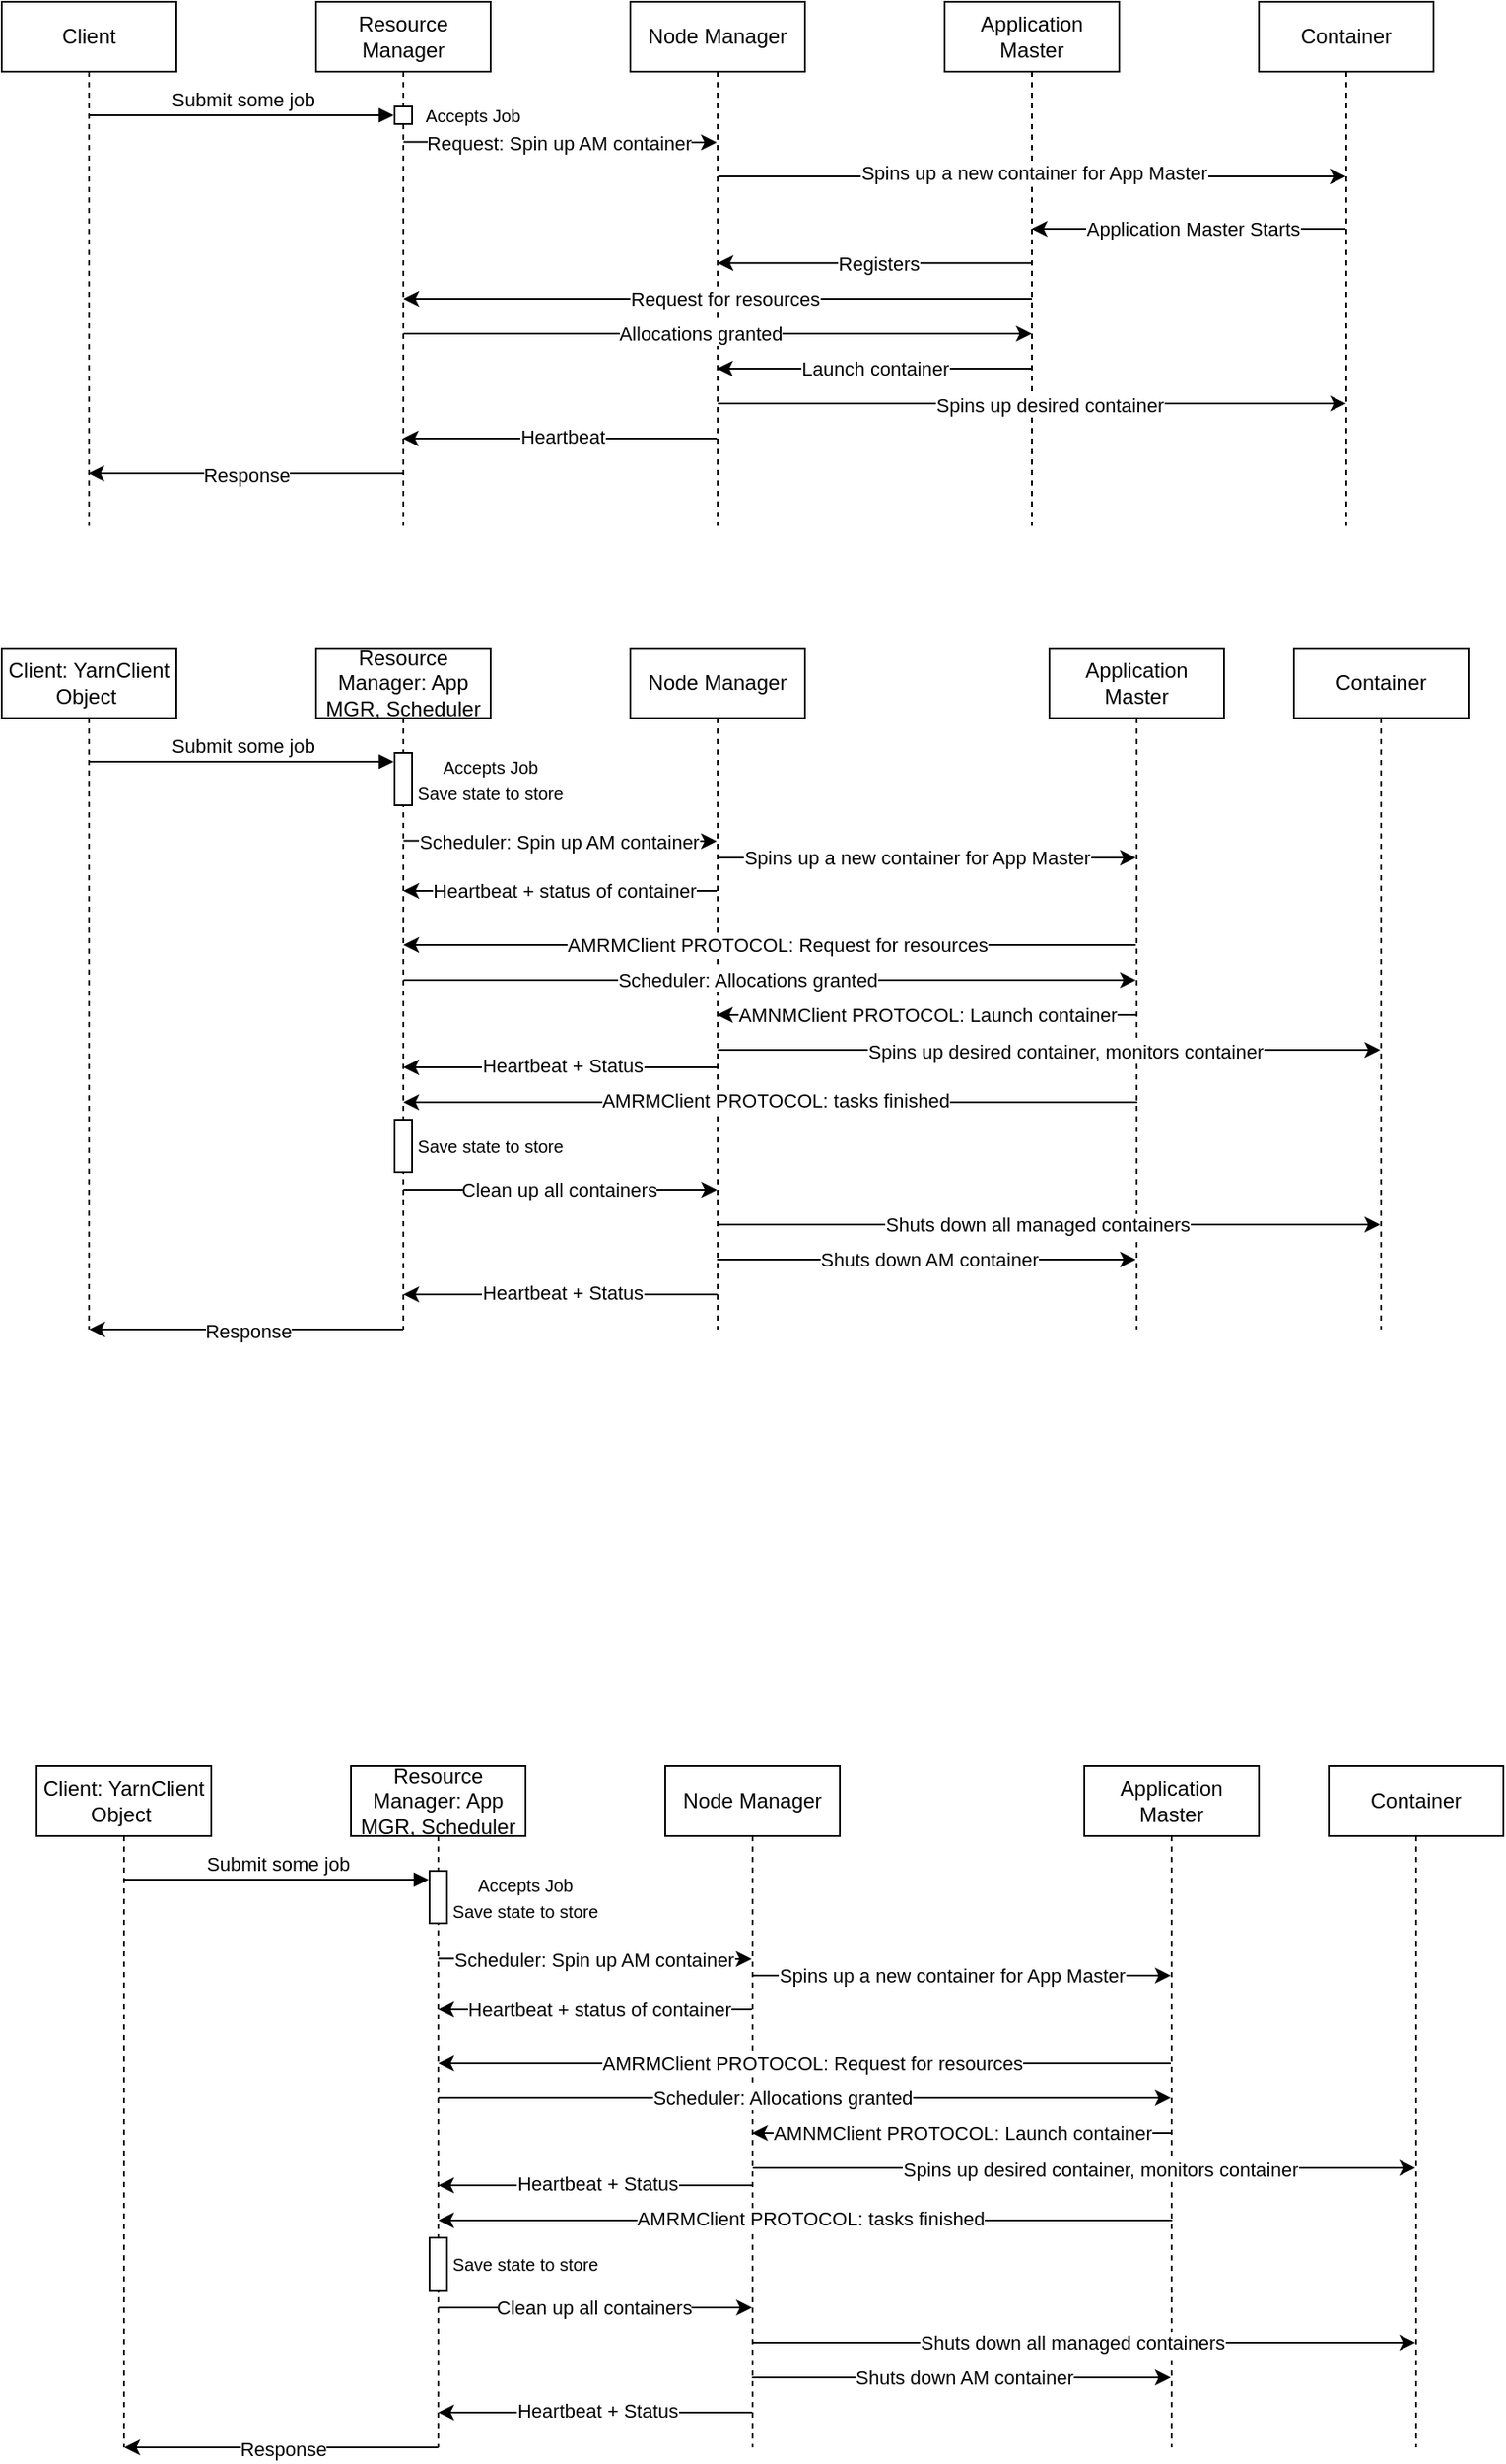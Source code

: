 <mxfile version="28.2.7">
  <diagram name="Page-1" id="2YBvvXClWsGukQMizWep">
    <mxGraphModel dx="1043" dy="570" grid="1" gridSize="10" guides="1" tooltips="1" connect="1" arrows="1" fold="1" page="1" pageScale="1" pageWidth="850" pageHeight="1100" math="0" shadow="0">
      <root>
        <mxCell id="0" />
        <mxCell id="1" parent="0" />
        <mxCell id="aM9ryv3xv72pqoxQDRHE-1" value="Client" style="shape=umlLifeline;perimeter=lifelinePerimeter;whiteSpace=wrap;html=1;container=0;dropTarget=0;collapsible=0;recursiveResize=0;outlineConnect=0;portConstraint=eastwest;newEdgeStyle={&quot;edgeStyle&quot;:&quot;elbowEdgeStyle&quot;,&quot;elbow&quot;:&quot;vertical&quot;,&quot;curved&quot;:0,&quot;rounded&quot;:0};" parent="1" vertex="1">
          <mxGeometry x="40" y="40" width="100" height="300" as="geometry" />
        </mxCell>
        <mxCell id="VqADdDXQai8sFb-qJX45-3" value="" style="edgeStyle=elbowEdgeStyle;rounded=0;orthogonalLoop=1;jettySize=auto;html=1;elbow=vertical;curved=0;" parent="1" edge="1">
          <mxGeometry relative="1" as="geometry">
            <mxPoint x="270.1" y="120.28" as="sourcePoint" />
            <mxPoint x="449.5" y="120.28" as="targetPoint" />
          </mxGeometry>
        </mxCell>
        <mxCell id="VqADdDXQai8sFb-qJX45-9" value="Request: Spin up AM container" style="edgeLabel;html=1;align=center;verticalAlign=middle;resizable=0;points=[];" parent="VqADdDXQai8sFb-qJX45-3" vertex="1" connectable="0">
          <mxGeometry x="-0.017" y="3" relative="1" as="geometry">
            <mxPoint y="3" as="offset" />
          </mxGeometry>
        </mxCell>
        <mxCell id="aM9ryv3xv72pqoxQDRHE-5" value="Resource Manager" style="shape=umlLifeline;perimeter=lifelinePerimeter;whiteSpace=wrap;html=1;container=0;dropTarget=0;collapsible=0;recursiveResize=0;outlineConnect=0;portConstraint=eastwest;newEdgeStyle={&quot;edgeStyle&quot;:&quot;elbowEdgeStyle&quot;,&quot;elbow&quot;:&quot;vertical&quot;,&quot;curved&quot;:0,&quot;rounded&quot;:0};" parent="1" vertex="1">
          <mxGeometry x="220" y="40" width="100" height="300" as="geometry" />
        </mxCell>
        <mxCell id="aM9ryv3xv72pqoxQDRHE-2" value="" style="html=1;points=[];perimeter=orthogonalPerimeter;outlineConnect=0;targetShapes=umlLifeline;portConstraint=eastwest;newEdgeStyle={&quot;edgeStyle&quot;:&quot;elbowEdgeStyle&quot;,&quot;elbow&quot;:&quot;vertical&quot;,&quot;curved&quot;:0,&quot;rounded&quot;:0};" parent="aM9ryv3xv72pqoxQDRHE-5" vertex="1">
          <mxGeometry x="45" y="60" width="10" height="10" as="geometry" />
        </mxCell>
        <mxCell id="VqADdDXQai8sFb-qJX45-1" value="Node Manager" style="shape=umlLifeline;perimeter=lifelinePerimeter;whiteSpace=wrap;html=1;container=0;dropTarget=0;collapsible=0;recursiveResize=0;outlineConnect=0;portConstraint=eastwest;newEdgeStyle={&quot;edgeStyle&quot;:&quot;elbowEdgeStyle&quot;,&quot;elbow&quot;:&quot;vertical&quot;,&quot;curved&quot;:0,&quot;rounded&quot;:0};" parent="1" vertex="1">
          <mxGeometry x="400" y="40" width="100" height="300" as="geometry" />
        </mxCell>
        <mxCell id="VqADdDXQai8sFb-qJX45-4" value="Application Master" style="shape=umlLifeline;perimeter=lifelinePerimeter;whiteSpace=wrap;html=1;container=0;dropTarget=0;collapsible=0;recursiveResize=0;outlineConnect=0;portConstraint=eastwest;newEdgeStyle={&quot;edgeStyle&quot;:&quot;elbowEdgeStyle&quot;,&quot;elbow&quot;:&quot;vertical&quot;,&quot;curved&quot;:0,&quot;rounded&quot;:0};" parent="1" vertex="1">
          <mxGeometry x="580" y="40" width="100" height="300" as="geometry" />
        </mxCell>
        <mxCell id="VqADdDXQai8sFb-qJX45-6" value="Container" style="shape=umlLifeline;perimeter=lifelinePerimeter;whiteSpace=wrap;html=1;container=0;dropTarget=0;collapsible=0;recursiveResize=0;outlineConnect=0;portConstraint=eastwest;newEdgeStyle={&quot;edgeStyle&quot;:&quot;elbowEdgeStyle&quot;,&quot;elbow&quot;:&quot;vertical&quot;,&quot;curved&quot;:0,&quot;rounded&quot;:0};" parent="1" vertex="1">
          <mxGeometry x="760" y="40" width="100" height="300" as="geometry" />
        </mxCell>
        <mxCell id="VqADdDXQai8sFb-qJX45-10" value="" style="edgeStyle=elbowEdgeStyle;rounded=0;orthogonalLoop=1;jettySize=auto;html=1;elbow=vertical;curved=0;" parent="1" edge="1">
          <mxGeometry relative="1" as="geometry">
            <mxPoint x="450.3" y="140" as="sourcePoint" />
            <mxPoint x="809.7" y="140" as="targetPoint" />
          </mxGeometry>
        </mxCell>
        <mxCell id="VqADdDXQai8sFb-qJX45-13" value="Spins up a new container for App Master" style="edgeLabel;html=1;align=center;verticalAlign=middle;resizable=0;points=[];" parent="VqADdDXQai8sFb-qJX45-10" vertex="1" connectable="0">
          <mxGeometry x="-0.12" y="2" relative="1" as="geometry">
            <mxPoint x="22" as="offset" />
          </mxGeometry>
        </mxCell>
        <mxCell id="aM9ryv3xv72pqoxQDRHE-7" value="Submit some job" style="html=1;verticalAlign=bottom;endArrow=block;edgeStyle=elbowEdgeStyle;elbow=vertical;curved=0;rounded=0;" parent="1" edge="1">
          <mxGeometry relative="1" as="geometry">
            <mxPoint x="90" y="105" as="sourcePoint" />
            <Array as="points">
              <mxPoint x="175" y="105" />
            </Array>
            <mxPoint x="264.5" y="105" as="targetPoint" />
            <mxPoint as="offset" />
          </mxGeometry>
        </mxCell>
        <mxCell id="VqADdDXQai8sFb-qJX45-12" value="&lt;font style=&quot;font-size: 10px;&quot;&gt;Accepts Job&lt;/font&gt;" style="text;html=1;align=center;verticalAlign=middle;whiteSpace=wrap;rounded=0;" parent="1" vertex="1">
          <mxGeometry x="280" y="90" width="60" height="30" as="geometry" />
        </mxCell>
        <mxCell id="VqADdDXQai8sFb-qJX45-14" value="" style="endArrow=classic;html=1;rounded=0;" parent="1" edge="1">
          <mxGeometry width="50" height="50" relative="1" as="geometry">
            <mxPoint x="809.5" y="170" as="sourcePoint" />
            <mxPoint x="629.81" y="170" as="targetPoint" />
          </mxGeometry>
        </mxCell>
        <mxCell id="VqADdDXQai8sFb-qJX45-16" value="Application Master Starts" style="edgeLabel;html=1;align=center;verticalAlign=middle;resizable=0;points=[];" parent="VqADdDXQai8sFb-qJX45-14" vertex="1" connectable="0">
          <mxGeometry x="-0.021" relative="1" as="geometry">
            <mxPoint as="offset" />
          </mxGeometry>
        </mxCell>
        <mxCell id="VqADdDXQai8sFb-qJX45-17" value="" style="endArrow=classic;html=1;rounded=0;" parent="1" edge="1">
          <mxGeometry width="50" height="50" relative="1" as="geometry">
            <mxPoint x="630.01" y="210" as="sourcePoint" />
            <mxPoint x="269.987" y="210" as="targetPoint" />
            <Array as="points">
              <mxPoint x="540.32" y="210" />
            </Array>
          </mxGeometry>
        </mxCell>
        <mxCell id="VqADdDXQai8sFb-qJX45-18" value="Request for resources" style="edgeLabel;html=1;align=center;verticalAlign=middle;resizable=0;points=[];" parent="VqADdDXQai8sFb-qJX45-17" vertex="1" connectable="0">
          <mxGeometry x="-0.021" relative="1" as="geometry">
            <mxPoint as="offset" />
          </mxGeometry>
        </mxCell>
        <mxCell id="VqADdDXQai8sFb-qJX45-19" value="" style="endArrow=classic;html=1;rounded=0;" parent="1" edge="1">
          <mxGeometry width="50" height="50" relative="1" as="geometry">
            <mxPoint x="629.69" y="189.58" as="sourcePoint" />
            <mxPoint x="450" y="189.58" as="targetPoint" />
          </mxGeometry>
        </mxCell>
        <mxCell id="VqADdDXQai8sFb-qJX45-20" value="Registers" style="edgeLabel;html=1;align=center;verticalAlign=middle;resizable=0;points=[];" parent="VqADdDXQai8sFb-qJX45-19" vertex="1" connectable="0">
          <mxGeometry x="-0.021" relative="1" as="geometry">
            <mxPoint as="offset" />
          </mxGeometry>
        </mxCell>
        <mxCell id="VqADdDXQai8sFb-qJX45-22" value="" style="endArrow=classic;html=1;rounded=0;" parent="1" edge="1">
          <mxGeometry width="50" height="50" relative="1" as="geometry">
            <mxPoint x="270.087" y="230" as="sourcePoint" />
            <mxPoint x="629.92" y="230" as="targetPoint" />
          </mxGeometry>
        </mxCell>
        <mxCell id="VqADdDXQai8sFb-qJX45-23" value="Allocations granted" style="edgeLabel;html=1;align=center;verticalAlign=middle;resizable=0;points=[];" parent="VqADdDXQai8sFb-qJX45-22" vertex="1" connectable="0">
          <mxGeometry x="-0.116" y="-3" relative="1" as="geometry">
            <mxPoint x="11" y="-3" as="offset" />
          </mxGeometry>
        </mxCell>
        <mxCell id="VqADdDXQai8sFb-qJX45-24" value="" style="endArrow=classic;html=1;rounded=0;" parent="1" edge="1">
          <mxGeometry width="50" height="50" relative="1" as="geometry">
            <mxPoint x="450.15" y="270" as="sourcePoint" />
            <mxPoint x="809.84" y="270" as="targetPoint" />
          </mxGeometry>
        </mxCell>
        <mxCell id="VqADdDXQai8sFb-qJX45-25" value="Spins up desired container" style="edgeLabel;html=1;align=center;verticalAlign=middle;resizable=0;points=[];" parent="VqADdDXQai8sFb-qJX45-24" vertex="1" connectable="0">
          <mxGeometry x="-0.078" y="-1" relative="1" as="geometry">
            <mxPoint x="24" as="offset" />
          </mxGeometry>
        </mxCell>
        <mxCell id="VqADdDXQai8sFb-qJX45-26" value="" style="endArrow=classic;html=1;rounded=0;" parent="1" edge="1">
          <mxGeometry width="50" height="50" relative="1" as="geometry">
            <mxPoint x="629.5" y="250" as="sourcePoint" />
            <mxPoint x="449.667" y="250" as="targetPoint" />
          </mxGeometry>
        </mxCell>
        <mxCell id="VqADdDXQai8sFb-qJX45-27" value="Launch container" style="edgeLabel;html=1;align=center;verticalAlign=middle;resizable=0;points=[];" parent="VqADdDXQai8sFb-qJX45-26" vertex="1" connectable="0">
          <mxGeometry x="-0.001" relative="1" as="geometry">
            <mxPoint as="offset" />
          </mxGeometry>
        </mxCell>
        <mxCell id="VqADdDXQai8sFb-qJX45-28" value="" style="endArrow=classic;html=1;rounded=0;" parent="1" edge="1">
          <mxGeometry width="50" height="50" relative="1" as="geometry">
            <mxPoint x="449.5" y="290" as="sourcePoint" />
            <mxPoint x="269.667" y="290" as="targetPoint" />
          </mxGeometry>
        </mxCell>
        <mxCell id="VqADdDXQai8sFb-qJX45-29" value="Heartbeat" style="edgeLabel;html=1;align=center;verticalAlign=middle;resizable=0;points=[];" parent="VqADdDXQai8sFb-qJX45-28" vertex="1" connectable="0">
          <mxGeometry x="-0.01" y="-1" relative="1" as="geometry">
            <mxPoint as="offset" />
          </mxGeometry>
        </mxCell>
        <mxCell id="VqADdDXQai8sFb-qJX45-30" value="" style="endArrow=classic;html=1;rounded=0;" parent="1" edge="1">
          <mxGeometry width="50" height="50" relative="1" as="geometry">
            <mxPoint x="269.5" y="310" as="sourcePoint" />
            <mxPoint x="89.667" y="310" as="targetPoint" />
          </mxGeometry>
        </mxCell>
        <mxCell id="VqADdDXQai8sFb-qJX45-31" value="Response" style="edgeLabel;html=1;align=center;verticalAlign=middle;resizable=0;points=[];" parent="VqADdDXQai8sFb-qJX45-30" vertex="1" connectable="0">
          <mxGeometry x="-0.084" y="1" relative="1" as="geometry">
            <mxPoint x="-7" as="offset" />
          </mxGeometry>
        </mxCell>
        <mxCell id="VqADdDXQai8sFb-qJX45-32" value="Client: YarnClient Object&amp;nbsp;" style="shape=umlLifeline;perimeter=lifelinePerimeter;whiteSpace=wrap;html=1;container=0;dropTarget=0;collapsible=0;recursiveResize=0;outlineConnect=0;portConstraint=eastwest;newEdgeStyle={&quot;edgeStyle&quot;:&quot;elbowEdgeStyle&quot;,&quot;elbow&quot;:&quot;vertical&quot;,&quot;curved&quot;:0,&quot;rounded&quot;:0};" parent="1" vertex="1">
          <mxGeometry x="40" y="410" width="100" height="390" as="geometry" />
        </mxCell>
        <mxCell id="VqADdDXQai8sFb-qJX45-33" value="" style="edgeStyle=elbowEdgeStyle;rounded=0;orthogonalLoop=1;jettySize=auto;html=1;elbow=vertical;curved=0;" parent="1" edge="1">
          <mxGeometry relative="1" as="geometry">
            <mxPoint x="270.1" y="520.28" as="sourcePoint" />
            <mxPoint x="449.5" y="520.28" as="targetPoint" />
          </mxGeometry>
        </mxCell>
        <mxCell id="VqADdDXQai8sFb-qJX45-34" value="Scheduler: Spin up AM container" style="edgeLabel;html=1;align=center;verticalAlign=middle;resizable=0;points=[];" parent="VqADdDXQai8sFb-qJX45-33" vertex="1" connectable="0">
          <mxGeometry x="-0.017" y="3" relative="1" as="geometry">
            <mxPoint y="3" as="offset" />
          </mxGeometry>
        </mxCell>
        <mxCell id="VqADdDXQai8sFb-qJX45-35" value="Resource Manager: App MGR, Scheduler" style="shape=umlLifeline;perimeter=lifelinePerimeter;whiteSpace=wrap;html=1;container=0;dropTarget=0;collapsible=0;recursiveResize=0;outlineConnect=0;portConstraint=eastwest;newEdgeStyle={&quot;edgeStyle&quot;:&quot;elbowEdgeStyle&quot;,&quot;elbow&quot;:&quot;vertical&quot;,&quot;curved&quot;:0,&quot;rounded&quot;:0};" parent="1" vertex="1">
          <mxGeometry x="220" y="410" width="100" height="390" as="geometry" />
        </mxCell>
        <mxCell id="VqADdDXQai8sFb-qJX45-36" value="" style="html=1;points=[];perimeter=orthogonalPerimeter;outlineConnect=0;targetShapes=umlLifeline;portConstraint=eastwest;newEdgeStyle={&quot;edgeStyle&quot;:&quot;elbowEdgeStyle&quot;,&quot;elbow&quot;:&quot;vertical&quot;,&quot;curved&quot;:0,&quot;rounded&quot;:0};" parent="VqADdDXQai8sFb-qJX45-35" vertex="1">
          <mxGeometry x="45" y="60" width="10" height="30" as="geometry" />
        </mxCell>
        <mxCell id="vfUthL1q-WZdV_5tDO9g-4" value="" style="html=1;points=[];perimeter=orthogonalPerimeter;outlineConnect=0;targetShapes=umlLifeline;portConstraint=eastwest;newEdgeStyle={&quot;edgeStyle&quot;:&quot;elbowEdgeStyle&quot;,&quot;elbow&quot;:&quot;vertical&quot;,&quot;curved&quot;:0,&quot;rounded&quot;:0};" parent="VqADdDXQai8sFb-qJX45-35" vertex="1">
          <mxGeometry x="45" y="270" width="10" height="30" as="geometry" />
        </mxCell>
        <mxCell id="VqADdDXQai8sFb-qJX45-37" value="Node Manager" style="shape=umlLifeline;perimeter=lifelinePerimeter;whiteSpace=wrap;html=1;container=0;dropTarget=0;collapsible=0;recursiveResize=0;outlineConnect=0;portConstraint=eastwest;newEdgeStyle={&quot;edgeStyle&quot;:&quot;elbowEdgeStyle&quot;,&quot;elbow&quot;:&quot;vertical&quot;,&quot;curved&quot;:0,&quot;rounded&quot;:0};" parent="1" vertex="1">
          <mxGeometry x="400" y="410" width="100" height="390" as="geometry" />
        </mxCell>
        <mxCell id="VqADdDXQai8sFb-qJX45-38" value="Application Master" style="shape=umlLifeline;perimeter=lifelinePerimeter;whiteSpace=wrap;html=1;container=0;dropTarget=0;collapsible=0;recursiveResize=0;outlineConnect=0;portConstraint=eastwest;newEdgeStyle={&quot;edgeStyle&quot;:&quot;elbowEdgeStyle&quot;,&quot;elbow&quot;:&quot;vertical&quot;,&quot;curved&quot;:0,&quot;rounded&quot;:0};" parent="1" vertex="1">
          <mxGeometry x="640" y="410" width="100" height="390" as="geometry" />
        </mxCell>
        <mxCell id="VqADdDXQai8sFb-qJX45-39" value="Container" style="shape=umlLifeline;perimeter=lifelinePerimeter;whiteSpace=wrap;html=1;container=0;dropTarget=0;collapsible=0;recursiveResize=0;outlineConnect=0;portConstraint=eastwest;newEdgeStyle={&quot;edgeStyle&quot;:&quot;elbowEdgeStyle&quot;,&quot;elbow&quot;:&quot;vertical&quot;,&quot;curved&quot;:0,&quot;rounded&quot;:0};" parent="1" vertex="1">
          <mxGeometry x="780" y="410" width="100" height="390" as="geometry" />
        </mxCell>
        <mxCell id="VqADdDXQai8sFb-qJX45-40" value="" style="edgeStyle=elbowEdgeStyle;rounded=0;orthogonalLoop=1;jettySize=auto;html=1;elbow=vertical;curved=0;" parent="1" target="VqADdDXQai8sFb-qJX45-38" edge="1">
          <mxGeometry relative="1" as="geometry">
            <mxPoint x="450.3" y="530" as="sourcePoint" />
            <mxPoint x="630" y="530" as="targetPoint" />
          </mxGeometry>
        </mxCell>
        <mxCell id="VqADdDXQai8sFb-qJX45-41" value="Spins up a new container for App Master" style="edgeLabel;html=1;align=center;verticalAlign=middle;resizable=0;points=[];" parent="VqADdDXQai8sFb-qJX45-40" vertex="1" connectable="0">
          <mxGeometry x="-0.12" y="2" relative="1" as="geometry">
            <mxPoint x="8" y="2" as="offset" />
          </mxGeometry>
        </mxCell>
        <mxCell id="VqADdDXQai8sFb-qJX45-42" value="Submit some job" style="html=1;verticalAlign=bottom;endArrow=block;edgeStyle=elbowEdgeStyle;elbow=vertical;curved=0;rounded=0;" parent="1" edge="1">
          <mxGeometry x="0.003" relative="1" as="geometry">
            <mxPoint x="90" y="475" as="sourcePoint" />
            <Array as="points">
              <mxPoint x="175" y="475" />
            </Array>
            <mxPoint x="264.5" y="475" as="targetPoint" />
            <mxPoint as="offset" />
          </mxGeometry>
        </mxCell>
        <mxCell id="VqADdDXQai8sFb-qJX45-43" value="&lt;font style=&quot;font-size: 10px;&quot;&gt;Accepts Job&lt;/font&gt;&lt;div&gt;&lt;font style=&quot;font-size: 10px;&quot;&gt;Save state to store&lt;/font&gt;&lt;/div&gt;" style="text;html=1;align=center;verticalAlign=middle;whiteSpace=wrap;rounded=0;" parent="1" vertex="1">
          <mxGeometry x="270" y="470" width="100" height="30" as="geometry" />
        </mxCell>
        <mxCell id="VqADdDXQai8sFb-qJX45-46" value="" style="endArrow=classic;html=1;rounded=0;" parent="1" source="VqADdDXQai8sFb-qJX45-38" edge="1">
          <mxGeometry width="50" height="50" relative="1" as="geometry">
            <mxPoint x="630.02" y="580" as="sourcePoint" />
            <mxPoint x="269.997" y="580" as="targetPoint" />
            <Array as="points">
              <mxPoint x="540.33" y="580" />
            </Array>
          </mxGeometry>
        </mxCell>
        <mxCell id="VqADdDXQai8sFb-qJX45-47" value="AMRMClient PROTOCOL: Request for resources" style="edgeLabel;html=1;align=center;verticalAlign=middle;resizable=0;points=[];" parent="VqADdDXQai8sFb-qJX45-46" vertex="1" connectable="0">
          <mxGeometry x="-0.021" relative="1" as="geometry">
            <mxPoint as="offset" />
          </mxGeometry>
        </mxCell>
        <mxCell id="VqADdDXQai8sFb-qJX45-48" value="" style="endArrow=classic;html=1;rounded=0;" parent="1" source="VqADdDXQai8sFb-qJX45-37" edge="1">
          <mxGeometry width="50" height="50" relative="1" as="geometry">
            <mxPoint x="440" y="550" as="sourcePoint" />
            <mxPoint x="270" y="549.0" as="targetPoint" />
          </mxGeometry>
        </mxCell>
        <mxCell id="VqADdDXQai8sFb-qJX45-49" value="Heartbeat + status of container" style="edgeLabel;html=1;align=center;verticalAlign=middle;resizable=0;points=[];" parent="VqADdDXQai8sFb-qJX45-48" vertex="1" connectable="0">
          <mxGeometry x="-0.021" relative="1" as="geometry">
            <mxPoint as="offset" />
          </mxGeometry>
        </mxCell>
        <mxCell id="VqADdDXQai8sFb-qJX45-50" value="" style="endArrow=classic;html=1;rounded=0;" parent="1" target="VqADdDXQai8sFb-qJX45-38" edge="1">
          <mxGeometry width="50" height="50" relative="1" as="geometry">
            <mxPoint x="270.087" y="600" as="sourcePoint" />
            <mxPoint x="629.92" y="600" as="targetPoint" />
          </mxGeometry>
        </mxCell>
        <mxCell id="VqADdDXQai8sFb-qJX45-51" value="Scheduler: Allocations granted" style="edgeLabel;html=1;align=center;verticalAlign=middle;resizable=0;points=[];" parent="VqADdDXQai8sFb-qJX45-50" vertex="1" connectable="0">
          <mxGeometry x="-0.116" y="-3" relative="1" as="geometry">
            <mxPoint x="11" y="-3" as="offset" />
          </mxGeometry>
        </mxCell>
        <mxCell id="VqADdDXQai8sFb-qJX45-52" value="" style="endArrow=classic;html=1;rounded=0;" parent="1" target="VqADdDXQai8sFb-qJX45-39" edge="1">
          <mxGeometry width="50" height="50" relative="1" as="geometry">
            <mxPoint x="450.15" y="640" as="sourcePoint" />
            <mxPoint x="809.84" y="640" as="targetPoint" />
          </mxGeometry>
        </mxCell>
        <mxCell id="VqADdDXQai8sFb-qJX45-53" value="Spins up desired container, monitors container" style="edgeLabel;html=1;align=center;verticalAlign=middle;resizable=0;points=[];" parent="VqADdDXQai8sFb-qJX45-52" vertex="1" connectable="0">
          <mxGeometry x="-0.078" y="-1" relative="1" as="geometry">
            <mxPoint x="24" as="offset" />
          </mxGeometry>
        </mxCell>
        <mxCell id="VqADdDXQai8sFb-qJX45-54" value="" style="endArrow=classic;html=1;rounded=0;" parent="1" source="VqADdDXQai8sFb-qJX45-38" edge="1">
          <mxGeometry width="50" height="50" relative="1" as="geometry">
            <mxPoint x="629.5" y="620" as="sourcePoint" />
            <mxPoint x="449.667" y="620" as="targetPoint" />
          </mxGeometry>
        </mxCell>
        <mxCell id="VqADdDXQai8sFb-qJX45-55" value="AMNMClient PROTOCOL: Launch container" style="edgeLabel;html=1;align=center;verticalAlign=middle;resizable=0;points=[];" parent="VqADdDXQai8sFb-qJX45-54" vertex="1" connectable="0">
          <mxGeometry x="-0.001" relative="1" as="geometry">
            <mxPoint as="offset" />
          </mxGeometry>
        </mxCell>
        <mxCell id="VqADdDXQai8sFb-qJX45-56" value="" style="endArrow=classic;html=1;rounded=0;" parent="1" edge="1">
          <mxGeometry width="50" height="50" relative="1" as="geometry">
            <mxPoint x="449.83" y="650" as="sourcePoint" />
            <mxPoint x="269.997" y="650" as="targetPoint" />
          </mxGeometry>
        </mxCell>
        <mxCell id="VqADdDXQai8sFb-qJX45-57" value="Heartbeat + Status" style="edgeLabel;html=1;align=center;verticalAlign=middle;resizable=0;points=[];" parent="VqADdDXQai8sFb-qJX45-56" vertex="1" connectable="0">
          <mxGeometry x="-0.01" y="-1" relative="1" as="geometry">
            <mxPoint as="offset" />
          </mxGeometry>
        </mxCell>
        <mxCell id="VqADdDXQai8sFb-qJX45-58" value="" style="endArrow=classic;html=1;rounded=0;" parent="1" edge="1">
          <mxGeometry width="50" height="50" relative="1" as="geometry">
            <mxPoint x="270" y="800" as="sourcePoint" />
            <mxPoint x="90.167" y="800" as="targetPoint" />
          </mxGeometry>
        </mxCell>
        <mxCell id="VqADdDXQai8sFb-qJX45-59" value="Response" style="edgeLabel;html=1;align=center;verticalAlign=middle;resizable=0;points=[];" parent="VqADdDXQai8sFb-qJX45-58" vertex="1" connectable="0">
          <mxGeometry x="-0.084" y="1" relative="1" as="geometry">
            <mxPoint x="-7" as="offset" />
          </mxGeometry>
        </mxCell>
        <mxCell id="vfUthL1q-WZdV_5tDO9g-2" value="" style="endArrow=classic;html=1;rounded=0;" parent="1" edge="1">
          <mxGeometry width="50" height="50" relative="1" as="geometry">
            <mxPoint x="690.33" y="670" as="sourcePoint" />
            <mxPoint x="269.997" y="670" as="targetPoint" />
          </mxGeometry>
        </mxCell>
        <mxCell id="vfUthL1q-WZdV_5tDO9g-3" value="AMRMClient PROTOCOL: tasks finished" style="edgeLabel;html=1;align=center;verticalAlign=middle;resizable=0;points=[];" parent="vfUthL1q-WZdV_5tDO9g-2" vertex="1" connectable="0">
          <mxGeometry x="-0.01" y="-1" relative="1" as="geometry">
            <mxPoint as="offset" />
          </mxGeometry>
        </mxCell>
        <mxCell id="vfUthL1q-WZdV_5tDO9g-7" value="&lt;div&gt;&lt;font style=&quot;font-size: 10px;&quot;&gt;Save state to store&lt;/font&gt;&lt;/div&gt;" style="text;html=1;align=center;verticalAlign=middle;whiteSpace=wrap;rounded=0;" parent="1" vertex="1">
          <mxGeometry x="270" y="680" width="100" height="30" as="geometry" />
        </mxCell>
        <mxCell id="vfUthL1q-WZdV_5tDO9g-8" value="" style="endArrow=classic;html=1;rounded=0;" parent="1" edge="1">
          <mxGeometry width="50" height="50" relative="1" as="geometry">
            <mxPoint x="270.0" y="720" as="sourcePoint" />
            <mxPoint x="449.69" y="720" as="targetPoint" />
          </mxGeometry>
        </mxCell>
        <mxCell id="vfUthL1q-WZdV_5tDO9g-9" value="Clean up all containers" style="edgeLabel;html=1;align=center;verticalAlign=middle;resizable=0;points=[];" parent="vfUthL1q-WZdV_5tDO9g-8" vertex="1" connectable="0">
          <mxGeometry x="-0.011" relative="1" as="geometry">
            <mxPoint as="offset" />
          </mxGeometry>
        </mxCell>
        <mxCell id="vfUthL1q-WZdV_5tDO9g-10" value="" style="endArrow=classic;html=1;rounded=0;" parent="1" edge="1">
          <mxGeometry width="50" height="50" relative="1" as="geometry">
            <mxPoint x="449.81" y="740" as="sourcePoint" />
            <mxPoint x="829.5" y="740" as="targetPoint" />
          </mxGeometry>
        </mxCell>
        <mxCell id="vfUthL1q-WZdV_5tDO9g-11" value="Shuts down all managed containers" style="edgeLabel;html=1;align=center;verticalAlign=middle;resizable=0;points=[];" parent="vfUthL1q-WZdV_5tDO9g-10" vertex="1" connectable="0">
          <mxGeometry x="-0.035" relative="1" as="geometry">
            <mxPoint as="offset" />
          </mxGeometry>
        </mxCell>
        <mxCell id="vfUthL1q-WZdV_5tDO9g-12" value="" style="endArrow=classic;html=1;rounded=0;" parent="1" edge="1">
          <mxGeometry width="50" height="50" relative="1" as="geometry">
            <mxPoint x="449.667" y="760" as="sourcePoint" />
            <mxPoint x="689.5" y="760" as="targetPoint" />
          </mxGeometry>
        </mxCell>
        <mxCell id="vfUthL1q-WZdV_5tDO9g-13" value="Shuts down AM container" style="edgeLabel;html=1;align=center;verticalAlign=middle;resizable=0;points=[];" parent="vfUthL1q-WZdV_5tDO9g-12" vertex="1" connectable="0">
          <mxGeometry x="-0.068" y="2" relative="1" as="geometry">
            <mxPoint x="9" y="2" as="offset" />
          </mxGeometry>
        </mxCell>
        <mxCell id="vfUthL1q-WZdV_5tDO9g-14" value="" style="endArrow=classic;html=1;rounded=0;" parent="1" edge="1">
          <mxGeometry width="50" height="50" relative="1" as="geometry">
            <mxPoint x="449.833" y="780" as="sourcePoint" />
            <mxPoint x="270" y="780" as="targetPoint" />
          </mxGeometry>
        </mxCell>
        <mxCell id="vfUthL1q-WZdV_5tDO9g-15" value="Heartbeat + Status" style="edgeLabel;html=1;align=center;verticalAlign=middle;resizable=0;points=[];" parent="vfUthL1q-WZdV_5tDO9g-14" vertex="1" connectable="0">
          <mxGeometry x="-0.01" y="-1" relative="1" as="geometry">
            <mxPoint as="offset" />
          </mxGeometry>
        </mxCell>
        <mxCell id="BWdcUdjTomMCEvlXzntD-1" value="Client: YarnClient Object&amp;nbsp;" style="shape=umlLifeline;perimeter=lifelinePerimeter;whiteSpace=wrap;html=1;container=0;dropTarget=0;collapsible=0;recursiveResize=0;outlineConnect=0;portConstraint=eastwest;newEdgeStyle={&quot;edgeStyle&quot;:&quot;elbowEdgeStyle&quot;,&quot;elbow&quot;:&quot;vertical&quot;,&quot;curved&quot;:0,&quot;rounded&quot;:0};" vertex="1" parent="1">
          <mxGeometry x="60" y="1050" width="100" height="390" as="geometry" />
        </mxCell>
        <mxCell id="BWdcUdjTomMCEvlXzntD-2" value="" style="edgeStyle=elbowEdgeStyle;rounded=0;orthogonalLoop=1;jettySize=auto;html=1;elbow=vertical;curved=0;" edge="1" parent="1">
          <mxGeometry relative="1" as="geometry">
            <mxPoint x="290.1" y="1160.28" as="sourcePoint" />
            <mxPoint x="469.5" y="1160.28" as="targetPoint" />
          </mxGeometry>
        </mxCell>
        <mxCell id="BWdcUdjTomMCEvlXzntD-3" value="Scheduler: Spin up AM container" style="edgeLabel;html=1;align=center;verticalAlign=middle;resizable=0;points=[];" vertex="1" connectable="0" parent="BWdcUdjTomMCEvlXzntD-2">
          <mxGeometry x="-0.017" y="3" relative="1" as="geometry">
            <mxPoint y="3" as="offset" />
          </mxGeometry>
        </mxCell>
        <mxCell id="BWdcUdjTomMCEvlXzntD-4" value="Resource Manager: App MGR, Scheduler" style="shape=umlLifeline;perimeter=lifelinePerimeter;whiteSpace=wrap;html=1;container=0;dropTarget=0;collapsible=0;recursiveResize=0;outlineConnect=0;portConstraint=eastwest;newEdgeStyle={&quot;edgeStyle&quot;:&quot;elbowEdgeStyle&quot;,&quot;elbow&quot;:&quot;vertical&quot;,&quot;curved&quot;:0,&quot;rounded&quot;:0};" vertex="1" parent="1">
          <mxGeometry x="240" y="1050" width="100" height="390" as="geometry" />
        </mxCell>
        <mxCell id="BWdcUdjTomMCEvlXzntD-5" value="" style="html=1;points=[];perimeter=orthogonalPerimeter;outlineConnect=0;targetShapes=umlLifeline;portConstraint=eastwest;newEdgeStyle={&quot;edgeStyle&quot;:&quot;elbowEdgeStyle&quot;,&quot;elbow&quot;:&quot;vertical&quot;,&quot;curved&quot;:0,&quot;rounded&quot;:0};" vertex="1" parent="BWdcUdjTomMCEvlXzntD-4">
          <mxGeometry x="45" y="60" width="10" height="30" as="geometry" />
        </mxCell>
        <mxCell id="BWdcUdjTomMCEvlXzntD-6" value="" style="html=1;points=[];perimeter=orthogonalPerimeter;outlineConnect=0;targetShapes=umlLifeline;portConstraint=eastwest;newEdgeStyle={&quot;edgeStyle&quot;:&quot;elbowEdgeStyle&quot;,&quot;elbow&quot;:&quot;vertical&quot;,&quot;curved&quot;:0,&quot;rounded&quot;:0};" vertex="1" parent="BWdcUdjTomMCEvlXzntD-4">
          <mxGeometry x="45" y="270" width="10" height="30" as="geometry" />
        </mxCell>
        <mxCell id="BWdcUdjTomMCEvlXzntD-7" value="Node Manager" style="shape=umlLifeline;perimeter=lifelinePerimeter;whiteSpace=wrap;html=1;container=0;dropTarget=0;collapsible=0;recursiveResize=0;outlineConnect=0;portConstraint=eastwest;newEdgeStyle={&quot;edgeStyle&quot;:&quot;elbowEdgeStyle&quot;,&quot;elbow&quot;:&quot;vertical&quot;,&quot;curved&quot;:0,&quot;rounded&quot;:0};" vertex="1" parent="1">
          <mxGeometry x="420" y="1050" width="100" height="390" as="geometry" />
        </mxCell>
        <mxCell id="BWdcUdjTomMCEvlXzntD-8" value="Application Master" style="shape=umlLifeline;perimeter=lifelinePerimeter;whiteSpace=wrap;html=1;container=0;dropTarget=0;collapsible=0;recursiveResize=0;outlineConnect=0;portConstraint=eastwest;newEdgeStyle={&quot;edgeStyle&quot;:&quot;elbowEdgeStyle&quot;,&quot;elbow&quot;:&quot;vertical&quot;,&quot;curved&quot;:0,&quot;rounded&quot;:0};" vertex="1" parent="1">
          <mxGeometry x="660" y="1050" width="100" height="390" as="geometry" />
        </mxCell>
        <mxCell id="BWdcUdjTomMCEvlXzntD-9" value="Container" style="shape=umlLifeline;perimeter=lifelinePerimeter;whiteSpace=wrap;html=1;container=0;dropTarget=0;collapsible=0;recursiveResize=0;outlineConnect=0;portConstraint=eastwest;newEdgeStyle={&quot;edgeStyle&quot;:&quot;elbowEdgeStyle&quot;,&quot;elbow&quot;:&quot;vertical&quot;,&quot;curved&quot;:0,&quot;rounded&quot;:0};" vertex="1" parent="1">
          <mxGeometry x="800" y="1050" width="100" height="390" as="geometry" />
        </mxCell>
        <mxCell id="BWdcUdjTomMCEvlXzntD-10" value="" style="edgeStyle=elbowEdgeStyle;rounded=0;orthogonalLoop=1;jettySize=auto;html=1;elbow=vertical;curved=0;" edge="1" parent="1" target="BWdcUdjTomMCEvlXzntD-8">
          <mxGeometry relative="1" as="geometry">
            <mxPoint x="470.3" y="1170" as="sourcePoint" />
            <mxPoint x="650" y="1170" as="targetPoint" />
          </mxGeometry>
        </mxCell>
        <mxCell id="BWdcUdjTomMCEvlXzntD-11" value="Spins up a new container for App Master" style="edgeLabel;html=1;align=center;verticalAlign=middle;resizable=0;points=[];" vertex="1" connectable="0" parent="BWdcUdjTomMCEvlXzntD-10">
          <mxGeometry x="-0.12" y="2" relative="1" as="geometry">
            <mxPoint x="8" y="2" as="offset" />
          </mxGeometry>
        </mxCell>
        <mxCell id="BWdcUdjTomMCEvlXzntD-12" value="Submit some job" style="html=1;verticalAlign=bottom;endArrow=block;edgeStyle=elbowEdgeStyle;elbow=vertical;curved=0;rounded=0;" edge="1" parent="1">
          <mxGeometry x="0.003" relative="1" as="geometry">
            <mxPoint x="110" y="1115" as="sourcePoint" />
            <Array as="points">
              <mxPoint x="195" y="1115" />
            </Array>
            <mxPoint x="284.5" y="1115" as="targetPoint" />
            <mxPoint as="offset" />
          </mxGeometry>
        </mxCell>
        <mxCell id="BWdcUdjTomMCEvlXzntD-13" value="&lt;font style=&quot;font-size: 10px;&quot;&gt;Accepts Job&lt;/font&gt;&lt;div&gt;&lt;font style=&quot;font-size: 10px;&quot;&gt;Save state to store&lt;/font&gt;&lt;/div&gt;" style="text;html=1;align=center;verticalAlign=middle;whiteSpace=wrap;rounded=0;" vertex="1" parent="1">
          <mxGeometry x="290" y="1110" width="100" height="30" as="geometry" />
        </mxCell>
        <mxCell id="BWdcUdjTomMCEvlXzntD-14" value="" style="endArrow=classic;html=1;rounded=0;" edge="1" parent="1" source="BWdcUdjTomMCEvlXzntD-8">
          <mxGeometry width="50" height="50" relative="1" as="geometry">
            <mxPoint x="650.02" y="1220" as="sourcePoint" />
            <mxPoint x="289.997" y="1220" as="targetPoint" />
            <Array as="points">
              <mxPoint x="560.33" y="1220" />
            </Array>
          </mxGeometry>
        </mxCell>
        <mxCell id="BWdcUdjTomMCEvlXzntD-15" value="AMRMClient PROTOCOL: Request for resources" style="edgeLabel;html=1;align=center;verticalAlign=middle;resizable=0;points=[];" vertex="1" connectable="0" parent="BWdcUdjTomMCEvlXzntD-14">
          <mxGeometry x="-0.021" relative="1" as="geometry">
            <mxPoint as="offset" />
          </mxGeometry>
        </mxCell>
        <mxCell id="BWdcUdjTomMCEvlXzntD-16" value="" style="endArrow=classic;html=1;rounded=0;" edge="1" parent="1" source="BWdcUdjTomMCEvlXzntD-7">
          <mxGeometry width="50" height="50" relative="1" as="geometry">
            <mxPoint x="460" y="1190" as="sourcePoint" />
            <mxPoint x="290" y="1189" as="targetPoint" />
          </mxGeometry>
        </mxCell>
        <mxCell id="BWdcUdjTomMCEvlXzntD-17" value="Heartbeat + status of container" style="edgeLabel;html=1;align=center;verticalAlign=middle;resizable=0;points=[];" vertex="1" connectable="0" parent="BWdcUdjTomMCEvlXzntD-16">
          <mxGeometry x="-0.021" relative="1" as="geometry">
            <mxPoint as="offset" />
          </mxGeometry>
        </mxCell>
        <mxCell id="BWdcUdjTomMCEvlXzntD-18" value="" style="endArrow=classic;html=1;rounded=0;" edge="1" parent="1" target="BWdcUdjTomMCEvlXzntD-8">
          <mxGeometry width="50" height="50" relative="1" as="geometry">
            <mxPoint x="290.087" y="1240" as="sourcePoint" />
            <mxPoint x="649.92" y="1240" as="targetPoint" />
          </mxGeometry>
        </mxCell>
        <mxCell id="BWdcUdjTomMCEvlXzntD-19" value="Scheduler: Allocations granted" style="edgeLabel;html=1;align=center;verticalAlign=middle;resizable=0;points=[];" vertex="1" connectable="0" parent="BWdcUdjTomMCEvlXzntD-18">
          <mxGeometry x="-0.116" y="-3" relative="1" as="geometry">
            <mxPoint x="11" y="-3" as="offset" />
          </mxGeometry>
        </mxCell>
        <mxCell id="BWdcUdjTomMCEvlXzntD-20" value="" style="endArrow=classic;html=1;rounded=0;" edge="1" parent="1" target="BWdcUdjTomMCEvlXzntD-9">
          <mxGeometry width="50" height="50" relative="1" as="geometry">
            <mxPoint x="470.15" y="1280" as="sourcePoint" />
            <mxPoint x="829.84" y="1280" as="targetPoint" />
          </mxGeometry>
        </mxCell>
        <mxCell id="BWdcUdjTomMCEvlXzntD-21" value="Spins up desired container, monitors container" style="edgeLabel;html=1;align=center;verticalAlign=middle;resizable=0;points=[];" vertex="1" connectable="0" parent="BWdcUdjTomMCEvlXzntD-20">
          <mxGeometry x="-0.078" y="-1" relative="1" as="geometry">
            <mxPoint x="24" as="offset" />
          </mxGeometry>
        </mxCell>
        <mxCell id="BWdcUdjTomMCEvlXzntD-22" value="" style="endArrow=classic;html=1;rounded=0;" edge="1" parent="1" source="BWdcUdjTomMCEvlXzntD-8">
          <mxGeometry width="50" height="50" relative="1" as="geometry">
            <mxPoint x="649.5" y="1260" as="sourcePoint" />
            <mxPoint x="469.667" y="1260" as="targetPoint" />
          </mxGeometry>
        </mxCell>
        <mxCell id="BWdcUdjTomMCEvlXzntD-23" value="AMNMClient PROTOCOL: Launch container" style="edgeLabel;html=1;align=center;verticalAlign=middle;resizable=0;points=[];" vertex="1" connectable="0" parent="BWdcUdjTomMCEvlXzntD-22">
          <mxGeometry x="-0.001" relative="1" as="geometry">
            <mxPoint as="offset" />
          </mxGeometry>
        </mxCell>
        <mxCell id="BWdcUdjTomMCEvlXzntD-24" value="" style="endArrow=classic;html=1;rounded=0;" edge="1" parent="1">
          <mxGeometry width="50" height="50" relative="1" as="geometry">
            <mxPoint x="469.83" y="1290" as="sourcePoint" />
            <mxPoint x="289.997" y="1290" as="targetPoint" />
          </mxGeometry>
        </mxCell>
        <mxCell id="BWdcUdjTomMCEvlXzntD-25" value="Heartbeat + Status" style="edgeLabel;html=1;align=center;verticalAlign=middle;resizable=0;points=[];" vertex="1" connectable="0" parent="BWdcUdjTomMCEvlXzntD-24">
          <mxGeometry x="-0.01" y="-1" relative="1" as="geometry">
            <mxPoint as="offset" />
          </mxGeometry>
        </mxCell>
        <mxCell id="BWdcUdjTomMCEvlXzntD-26" value="" style="endArrow=classic;html=1;rounded=0;" edge="1" parent="1">
          <mxGeometry width="50" height="50" relative="1" as="geometry">
            <mxPoint x="290" y="1440" as="sourcePoint" />
            <mxPoint x="110.167" y="1440" as="targetPoint" />
          </mxGeometry>
        </mxCell>
        <mxCell id="BWdcUdjTomMCEvlXzntD-27" value="Response" style="edgeLabel;html=1;align=center;verticalAlign=middle;resizable=0;points=[];" vertex="1" connectable="0" parent="BWdcUdjTomMCEvlXzntD-26">
          <mxGeometry x="-0.084" y="1" relative="1" as="geometry">
            <mxPoint x="-7" as="offset" />
          </mxGeometry>
        </mxCell>
        <mxCell id="BWdcUdjTomMCEvlXzntD-28" value="" style="endArrow=classic;html=1;rounded=0;" edge="1" parent="1">
          <mxGeometry width="50" height="50" relative="1" as="geometry">
            <mxPoint x="710.33" y="1310" as="sourcePoint" />
            <mxPoint x="289.997" y="1310" as="targetPoint" />
          </mxGeometry>
        </mxCell>
        <mxCell id="BWdcUdjTomMCEvlXzntD-29" value="AMRMClient PROTOCOL: tasks finished" style="edgeLabel;html=1;align=center;verticalAlign=middle;resizable=0;points=[];" vertex="1" connectable="0" parent="BWdcUdjTomMCEvlXzntD-28">
          <mxGeometry x="-0.01" y="-1" relative="1" as="geometry">
            <mxPoint as="offset" />
          </mxGeometry>
        </mxCell>
        <mxCell id="BWdcUdjTomMCEvlXzntD-30" value="&lt;div&gt;&lt;font style=&quot;font-size: 10px;&quot;&gt;Save state to store&lt;/font&gt;&lt;/div&gt;" style="text;html=1;align=center;verticalAlign=middle;whiteSpace=wrap;rounded=0;" vertex="1" parent="1">
          <mxGeometry x="290" y="1320" width="100" height="30" as="geometry" />
        </mxCell>
        <mxCell id="BWdcUdjTomMCEvlXzntD-31" value="" style="endArrow=classic;html=1;rounded=0;" edge="1" parent="1">
          <mxGeometry width="50" height="50" relative="1" as="geometry">
            <mxPoint x="290.0" y="1360" as="sourcePoint" />
            <mxPoint x="469.69" y="1360" as="targetPoint" />
          </mxGeometry>
        </mxCell>
        <mxCell id="BWdcUdjTomMCEvlXzntD-32" value="Clean up all containers" style="edgeLabel;html=1;align=center;verticalAlign=middle;resizable=0;points=[];" vertex="1" connectable="0" parent="BWdcUdjTomMCEvlXzntD-31">
          <mxGeometry x="-0.011" relative="1" as="geometry">
            <mxPoint as="offset" />
          </mxGeometry>
        </mxCell>
        <mxCell id="BWdcUdjTomMCEvlXzntD-33" value="" style="endArrow=classic;html=1;rounded=0;" edge="1" parent="1">
          <mxGeometry width="50" height="50" relative="1" as="geometry">
            <mxPoint x="469.81" y="1380" as="sourcePoint" />
            <mxPoint x="849.5" y="1380" as="targetPoint" />
          </mxGeometry>
        </mxCell>
        <mxCell id="BWdcUdjTomMCEvlXzntD-34" value="Shuts down all managed containers" style="edgeLabel;html=1;align=center;verticalAlign=middle;resizable=0;points=[];" vertex="1" connectable="0" parent="BWdcUdjTomMCEvlXzntD-33">
          <mxGeometry x="-0.035" relative="1" as="geometry">
            <mxPoint as="offset" />
          </mxGeometry>
        </mxCell>
        <mxCell id="BWdcUdjTomMCEvlXzntD-35" value="" style="endArrow=classic;html=1;rounded=0;" edge="1" parent="1">
          <mxGeometry width="50" height="50" relative="1" as="geometry">
            <mxPoint x="469.667" y="1400" as="sourcePoint" />
            <mxPoint x="709.5" y="1400" as="targetPoint" />
          </mxGeometry>
        </mxCell>
        <mxCell id="BWdcUdjTomMCEvlXzntD-36" value="Shuts down AM container" style="edgeLabel;html=1;align=center;verticalAlign=middle;resizable=0;points=[];" vertex="1" connectable="0" parent="BWdcUdjTomMCEvlXzntD-35">
          <mxGeometry x="-0.068" y="2" relative="1" as="geometry">
            <mxPoint x="9" y="2" as="offset" />
          </mxGeometry>
        </mxCell>
        <mxCell id="BWdcUdjTomMCEvlXzntD-37" value="" style="endArrow=classic;html=1;rounded=0;" edge="1" parent="1">
          <mxGeometry width="50" height="50" relative="1" as="geometry">
            <mxPoint x="469.833" y="1420" as="sourcePoint" />
            <mxPoint x="290" y="1420" as="targetPoint" />
          </mxGeometry>
        </mxCell>
        <mxCell id="BWdcUdjTomMCEvlXzntD-38" value="Heartbeat + Status" style="edgeLabel;html=1;align=center;verticalAlign=middle;resizable=0;points=[];" vertex="1" connectable="0" parent="BWdcUdjTomMCEvlXzntD-37">
          <mxGeometry x="-0.01" y="-1" relative="1" as="geometry">
            <mxPoint as="offset" />
          </mxGeometry>
        </mxCell>
      </root>
    </mxGraphModel>
  </diagram>
</mxfile>
